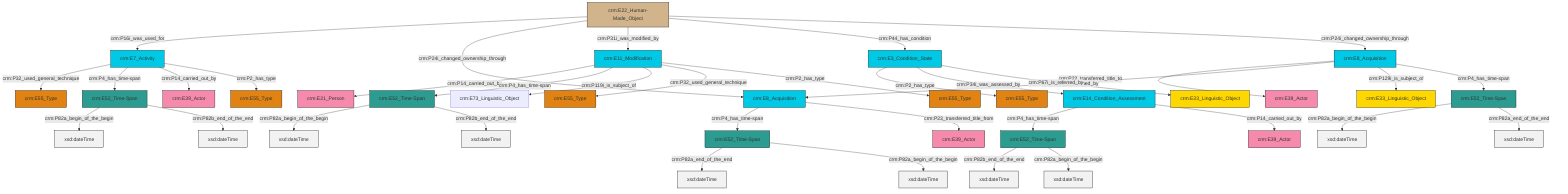 graph TD
classDef Literal fill:#f2f2f2,stroke:#000000;
classDef CRM_Entity fill:#FFFFFF,stroke:#000000;
classDef Temporal_Entity fill:#00C9E6, stroke:#000000;
classDef Type fill:#E18312, stroke:#000000;
classDef Time-Span fill:#2C9C91, stroke:#000000;
classDef Appellation fill:#FFEB7F, stroke:#000000;
classDef Place fill:#008836, stroke:#000000;
classDef Persistent_Item fill:#B266B2, stroke:#000000;
classDef Conceptual_Object fill:#FFD700, stroke:#000000;
classDef Physical_Thing fill:#D2B48C, stroke:#000000;
classDef Actor fill:#f58aad, stroke:#000000;
classDef PC_Classes fill:#4ce600, stroke:#000000;
classDef Multi fill:#cccccc,stroke:#000000;

0["crm:E8_Acquisition"]:::Temporal_Entity -->|crm:P22_transferred_title_to| 1["crm:E39_Actor"]:::Actor
2["crm:E22_Human-Made_Object"]:::Physical_Thing -->|crm:P16i_was_used_for| 3["crm:E7_Activity"]:::Temporal_Entity
0["crm:E8_Acquisition"]:::Temporal_Entity -->|crm:P115i_is_finished_by| 4["crm:E8_Acquisition"]:::Temporal_Entity
5["crm:E52_Time-Span"]:::Time-Span -->|crm:P82a_begin_of_the_begin| 6[xsd:dateTime]:::Literal
5["crm:E52_Time-Span"]:::Time-Span -->|crm:P82b_end_of_the_end| 7[xsd:dateTime]:::Literal
12["crm:E14_Condition_Assessment"]:::Temporal_Entity -->|crm:P4_has_time-span| 13["crm:E52_Time-Span"]:::Time-Span
3["crm:E7_Activity"]:::Temporal_Entity -->|crm:P32_used_general_technique| 15["crm:E55_Type"]:::Type
19["crm:E11_Modification"]:::Temporal_Entity -->|crm:P14_carried_out_by| 20["crm:E21_Person"]:::Actor
21["crm:E3_Condition_State"]:::Temporal_Entity -->|crm:P2_has_type| 22["crm:E55_Type"]:::Type
21["crm:E3_Condition_State"]:::Temporal_Entity -->|crm:P34i_was_assessed_by| 12["crm:E14_Condition_Assessment"]:::Temporal_Entity
19["crm:E11_Modification"]:::Temporal_Entity -->|crm:P4_has_time-span| 5["crm:E52_Time-Span"]:::Time-Span
4["crm:E8_Acquisition"]:::Temporal_Entity -->|crm:P4_has_time-span| 24["crm:E52_Time-Span"]:::Time-Span
19["crm:E11_Modification"]:::Temporal_Entity -->|crm:P119i_is_subject_of| 27["crm:E73_Linguistic_Object"]:::Default
19["crm:E11_Modification"]:::Temporal_Entity -->|crm:P32_used_general_technique| 30["crm:E55_Type"]:::Type
2["crm:E22_Human-Made_Object"]:::Physical_Thing -->|crm:P24i_changed_ownership_through| 4["crm:E8_Acquisition"]:::Temporal_Entity
2["crm:E22_Human-Made_Object"]:::Physical_Thing -->|crm:P31i_was_modified_by| 19["crm:E11_Modification"]:::Temporal_Entity
3["crm:E7_Activity"]:::Temporal_Entity -->|crm:P4_has_time-span| 35["crm:E52_Time-Span"]:::Time-Span
0["crm:E8_Acquisition"]:::Temporal_Entity -->|crm:P129i_is_subject_of| 36["crm:E33_Linguistic_Object"]:::Conceptual_Object
38["crm:E52_Time-Span"]:::Time-Span -->|crm:P82a_begin_of_the_begin| 39[xsd:dateTime]:::Literal
35["crm:E52_Time-Span"]:::Time-Span -->|crm:P82a_begin_of_the_begin| 40[xsd:dateTime]:::Literal
24["crm:E52_Time-Span"]:::Time-Span -->|crm:P82a_end_of_the_end| 41[xsd:dateTime]:::Literal
2["crm:E22_Human-Made_Object"]:::Physical_Thing -->|crm:P44_has_condition| 21["crm:E3_Condition_State"]:::Temporal_Entity
38["crm:E52_Time-Span"]:::Time-Span -->|crm:P82a_end_of_the_end| 43[xsd:dateTime]:::Literal
12["crm:E14_Condition_Assessment"]:::Temporal_Entity -->|crm:P14_carried_out_by| 10["crm:E39_Actor"]:::Actor
35["crm:E52_Time-Span"]:::Time-Span -->|crm:P82b_end_of_the_end| 45[xsd:dateTime]:::Literal
13["crm:E52_Time-Span"]:::Time-Span -->|crm:P82b_end_of_the_end| 46[xsd:dateTime]:::Literal
4["crm:E8_Acquisition"]:::Temporal_Entity -->|crm:P23_transferred_title_from| 47["crm:E39_Actor"]:::Actor
24["crm:E52_Time-Span"]:::Time-Span -->|crm:P82a_begin_of_the_begin| 51[xsd:dateTime]:::Literal
2["crm:E22_Human-Made_Object"]:::Physical_Thing -->|crm:P24i_changed_ownership_through| 0["crm:E8_Acquisition"]:::Temporal_Entity
13["crm:E52_Time-Span"]:::Time-Span -->|crm:P82a_begin_of_the_begin| 53[xsd:dateTime]:::Literal
19["crm:E11_Modification"]:::Temporal_Entity -->|crm:P2_has_type| 16["crm:E55_Type"]:::Type
3["crm:E7_Activity"]:::Temporal_Entity -->|crm:P14_carried_out_by| 56["crm:E39_Actor"]:::Actor
0["crm:E8_Acquisition"]:::Temporal_Entity -->|crm:P4_has_time-span| 38["crm:E52_Time-Span"]:::Time-Span
3["crm:E7_Activity"]:::Temporal_Entity -->|crm:P2_has_type| 8["crm:E55_Type"]:::Type
21["crm:E3_Condition_State"]:::Temporal_Entity -->|crm:P67i_is_referred_by| 49["crm:E33_Linguistic_Object"]:::Conceptual_Object